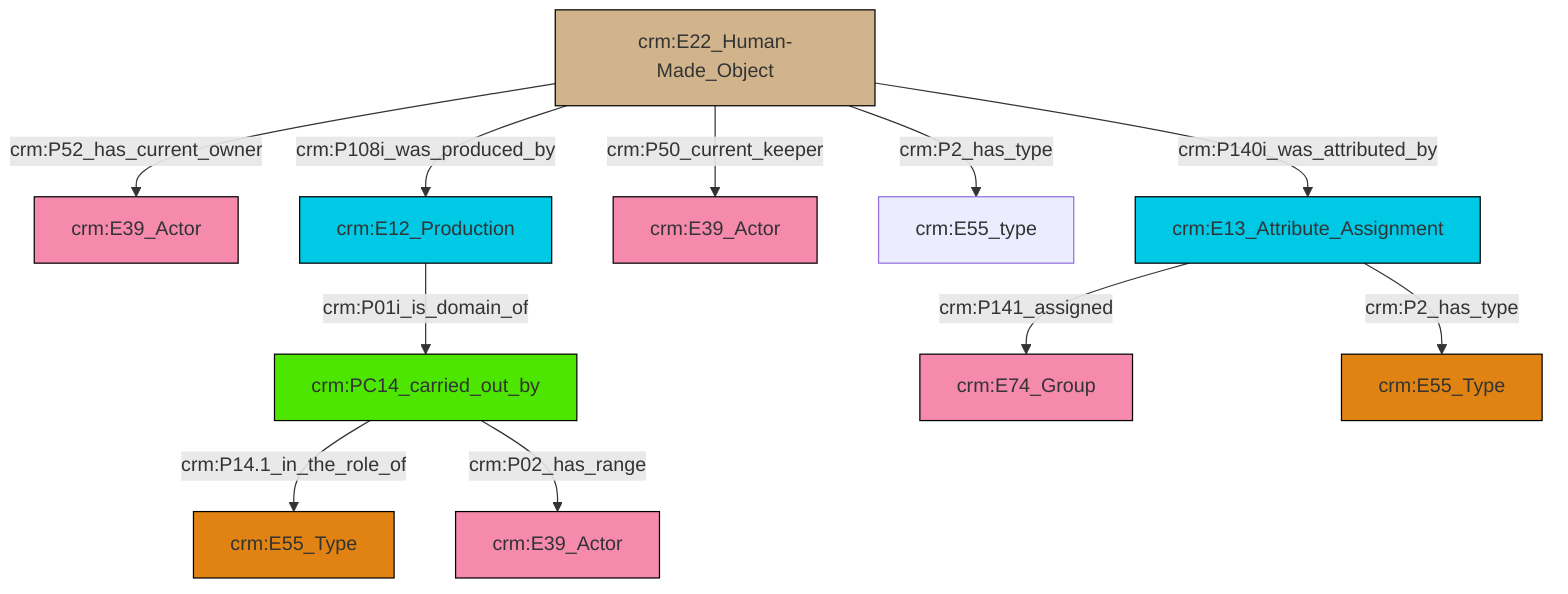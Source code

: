 graph TD
classDef Literal fill:#f2f2f2,stroke:#000000;
classDef CRM_Entity fill:#FFFFFF,stroke:#000000;
classDef Temporal_Entity fill:#00C9E6, stroke:#000000;
classDef Type fill:#E18312, stroke:#000000;
classDef Time-Span fill:#2C9C91, stroke:#000000;
classDef Appellation fill:#FFEB7F, stroke:#000000;
classDef Place fill:#008836, stroke:#000000;
classDef Persistent_Item fill:#B266B2, stroke:#000000;
classDef Conceptual_Object fill:#FFD700, stroke:#000000;
classDef Physical_Thing fill:#D2B48C, stroke:#000000;
classDef Actor fill:#f58aad, stroke:#000000;
classDef PC_Classes fill:#4ce600, stroke:#000000;
classDef Multi fill:#cccccc,stroke:#000000;

2["crm:E12_Production"]:::Temporal_Entity -->|crm:P01i_is_domain_of| 3["crm:PC14_carried_out_by"]:::PC_Classes
3["crm:PC14_carried_out_by"]:::PC_Classes -->|crm:P14.1_in_the_role_of| 8["crm:E55_Type"]:::Type
13["crm:E22_Human-Made_Object"]:::Physical_Thing -->|crm:P50_current_keeper| 9["crm:E39_Actor"]:::Actor
13["crm:E22_Human-Made_Object"]:::Physical_Thing -->|crm:P140i_was_attributed_by| 17["crm:E13_Attribute_Assignment"]:::Temporal_Entity
17["crm:E13_Attribute_Assignment"]:::Temporal_Entity -->|crm:P2_has_type| 19["crm:E55_Type"]:::Type
13["crm:E22_Human-Made_Object"]:::Physical_Thing -->|crm:P2_has_type| 11["crm:E55_type"]:::Default
13["crm:E22_Human-Made_Object"]:::Physical_Thing -->|crm:P108i_was_produced_by| 2["crm:E12_Production"]:::Temporal_Entity
13["crm:E22_Human-Made_Object"]:::Physical_Thing -->|crm:P52_has_current_owner| 0["crm:E39_Actor"]:::Actor
17["crm:E13_Attribute_Assignment"]:::Temporal_Entity -->|crm:P141_assigned| 14["crm:E74_Group"]:::Actor
3["crm:PC14_carried_out_by"]:::PC_Classes -->|crm:P02_has_range| 6["crm:E39_Actor"]:::Actor